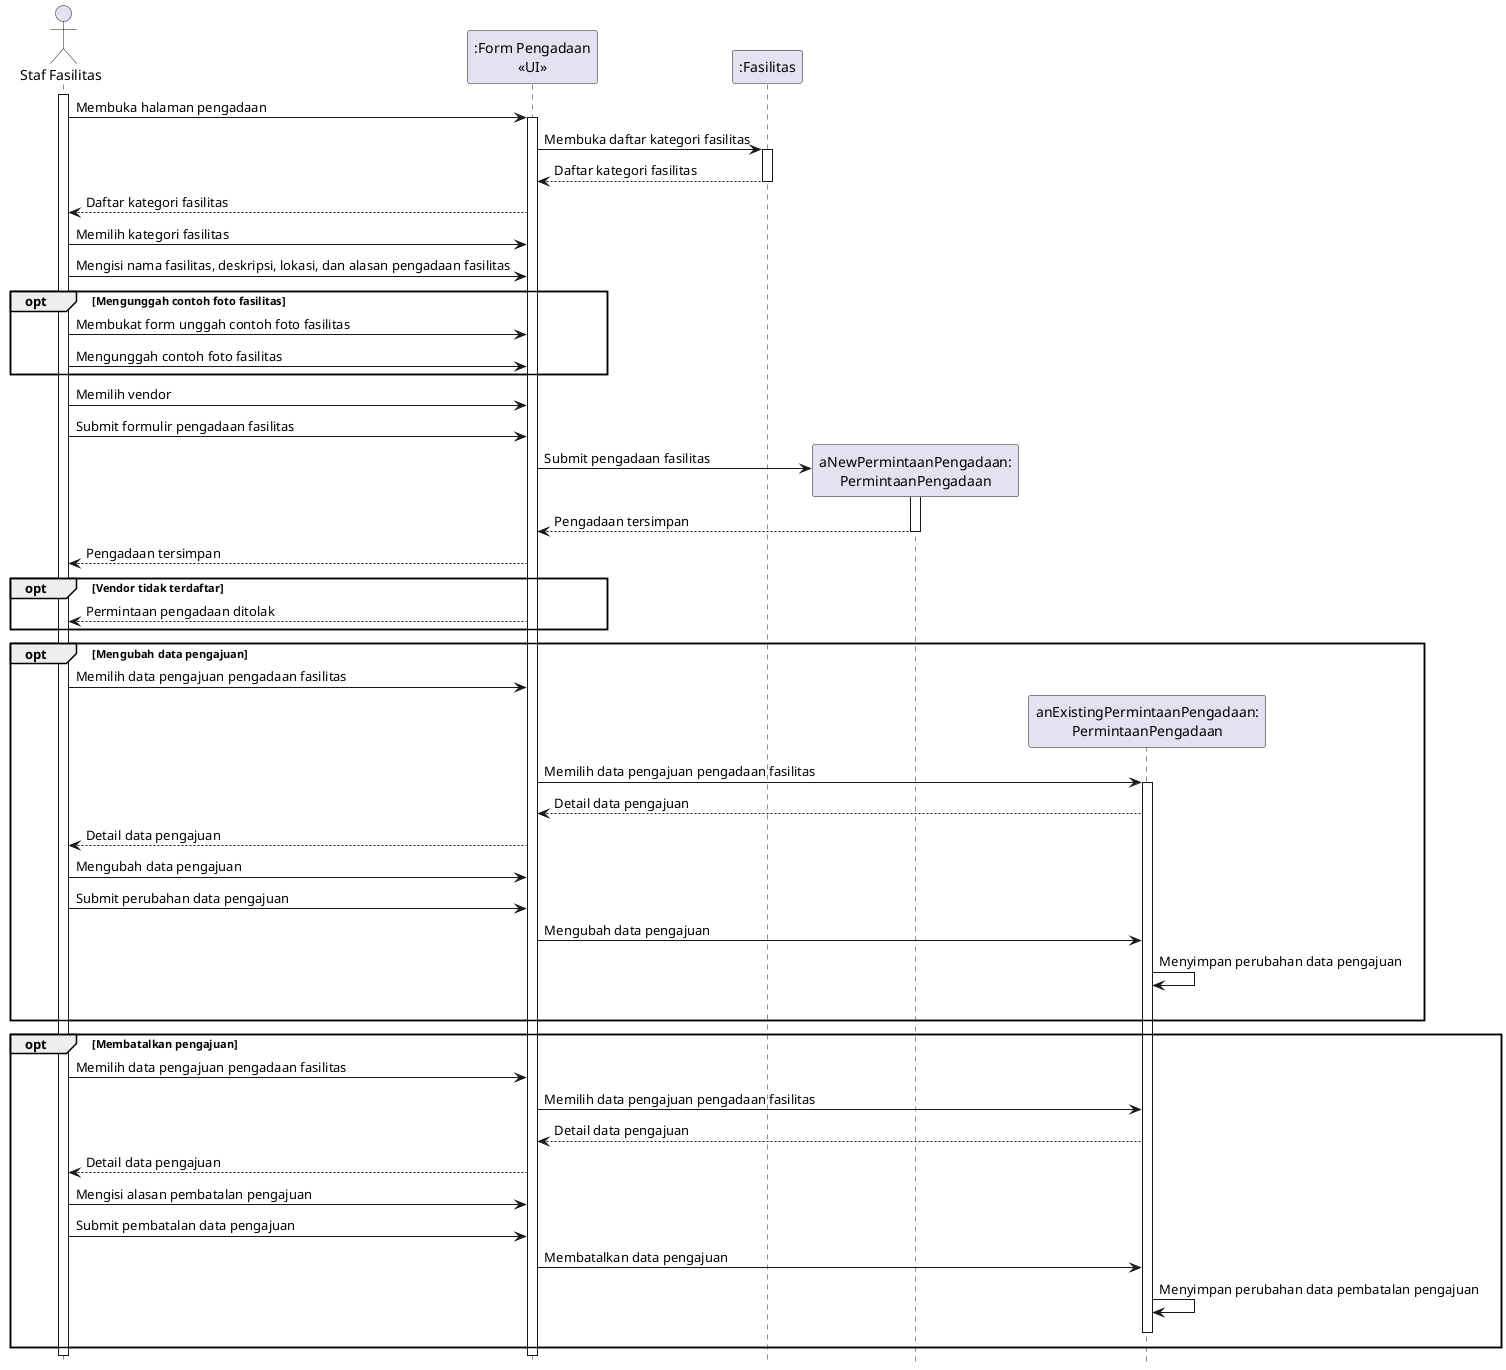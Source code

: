 @startuml
hide footbox

actor "Staf Fasilitas" as SP
participant ":Form Pengadaan\n<<UI>>" as FP
participant ":Fasilitas" as F
participant "aNewPermintaanPengadaan:\nPermintaanPengadaan" as NewPP
participant "anExistingPermintaanPengadaan:\nPermintaanPengadaan" as ExistingPP

activate SP
SP -> FP : Membuka halaman pengadaan
activate FP

FP -> F : Membuka daftar kategori fasilitas
activate F
F --> FP : Daftar kategori fasilitas
deactivate F
FP --> SP : Daftar kategori fasilitas

SP -> FP : Memilih kategori fasilitas
SP -> FP : Mengisi nama fasilitas, deskripsi, lokasi, dan alasan pengadaan fasilitas

opt Mengunggah contoh foto fasilitas
  SP -> FP : Membukat form unggah contoh foto fasilitas
  SP -> FP : Mengunggah contoh foto fasilitas
end

SP -> FP : Memilih vendor
SP -> FP : Submit formulir pengadaan fasilitas

FP -> NewPP ** : Submit pengadaan fasilitas
activate NewPP
NewPP --> FP : Pengadaan tersimpan
deactivate NewPP
FP --> SP : Pengadaan tersimpan

opt Vendor tidak terdaftar
  FP --> SP : Permintaan pengadaan ditolak
end

opt Mengubah data pengajuan
  SP -> FP : Memilih data pengajuan pengadaan fasilitas
  create ExistingPP
  FP -[#transparent]> ExistingPP : 
  FP -> ExistingPP : Memilih data pengajuan pengadaan fasilitas
  activate ExistingPP
  ExistingPP --> FP : Detail data pengajuan
  FP --> SP : Detail data pengajuan
  SP -> FP : Mengubah data pengajuan
  SP -> FP : Submit perubahan data pengajuan
  FP -> ExistingPP : Mengubah data pengajuan
  ExistingPP -> ExistingPP : Menyimpan perubahan data pengajuan
  ExistingPP -[#transparent]> ExistingPP:
end

opt Membatalkan pengajuan
  SP -> FP : Memilih data pengajuan pengadaan fasilitas
  FP -> ExistingPP : Memilih data pengajuan pengadaan fasilitas
  ExistingPP --> FP : Detail data pengajuan
  FP --> SP : Detail data pengajuan
  SP -> FP : Mengisi alasan pembatalan pengajuan
  SP -> FP : Submit pembatalan data pengajuan
  FP -> ExistingPP : Membatalkan data pengajuan
  ExistingPP -> ExistingPP : Menyimpan perubahan data pembatalan pengajuan
  ExistingPP -[#transparent]> ExistingPP:
  deactivate ExistingPP
end

@enduml